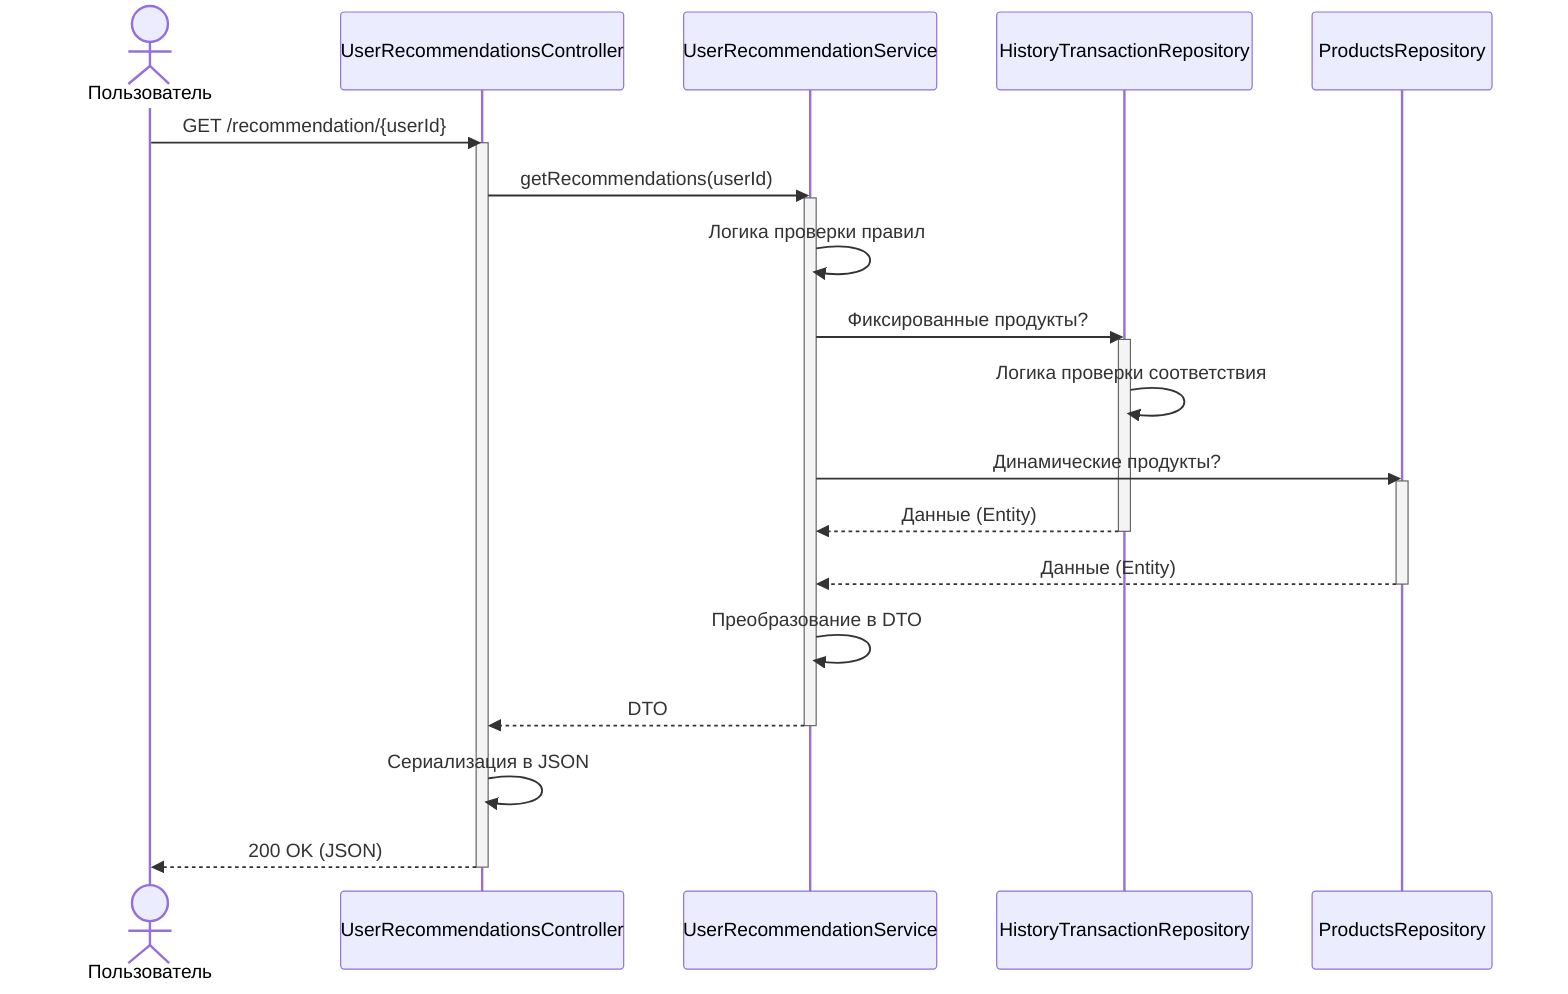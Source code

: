 %% Диаграмма последовательности выполнения основного запроса
sequenceDiagram
    actor User as Пользователь
    
    participant Controller as UserRecommendationsController
    participant Service as UserRecommendationService
    participant HistoryRepository as HistoryTransactionRepository
    participant ProductRepository as ProductsRepository

    User->>Controller: GET /recommendation/{userId}
    activate Controller

    Controller->>Service: getRecommendations(userId)
    activate Service

    Service->>Service: Логика проверки правил

    Service->>HistoryRepository: Фиксированные продукты?
    activate HistoryRepository

    HistoryRepository->>HistoryRepository: Логика проверки соответствия

    Service->>ProductRepository: Динамические продукты?
    activate ProductRepository

    HistoryRepository-->>Service: Данные (Entity)
    deactivate HistoryRepository

    ProductRepository-->>Service: Данные (Entity)
    deactivate ProductRepository

    Service->>Service: Преобразование в DTO
    Service-->>Controller: DTO
    deactivate Service

    Controller->>Controller: Сериализация в JSON
    Controller-->>User: 200 OK (JSON)
    deactivate Controller